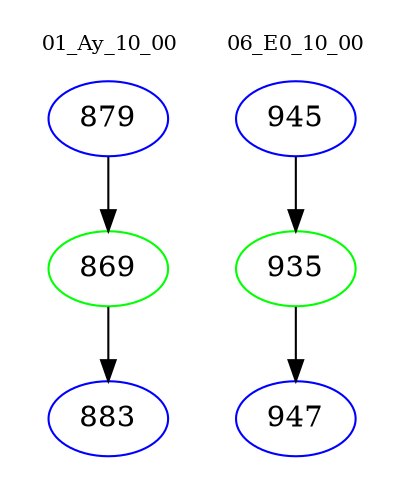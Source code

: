 digraph{
subgraph cluster_0 {
color = white
label = "01_Ay_10_00";
fontsize=10;
T0_879 [label="879", color="blue"]
T0_879 -> T0_869 [color="black"]
T0_869 [label="869", color="green"]
T0_869 -> T0_883 [color="black"]
T0_883 [label="883", color="blue"]
}
subgraph cluster_1 {
color = white
label = "06_E0_10_00";
fontsize=10;
T1_945 [label="945", color="blue"]
T1_945 -> T1_935 [color="black"]
T1_935 [label="935", color="green"]
T1_935 -> T1_947 [color="black"]
T1_947 [label="947", color="blue"]
}
}
